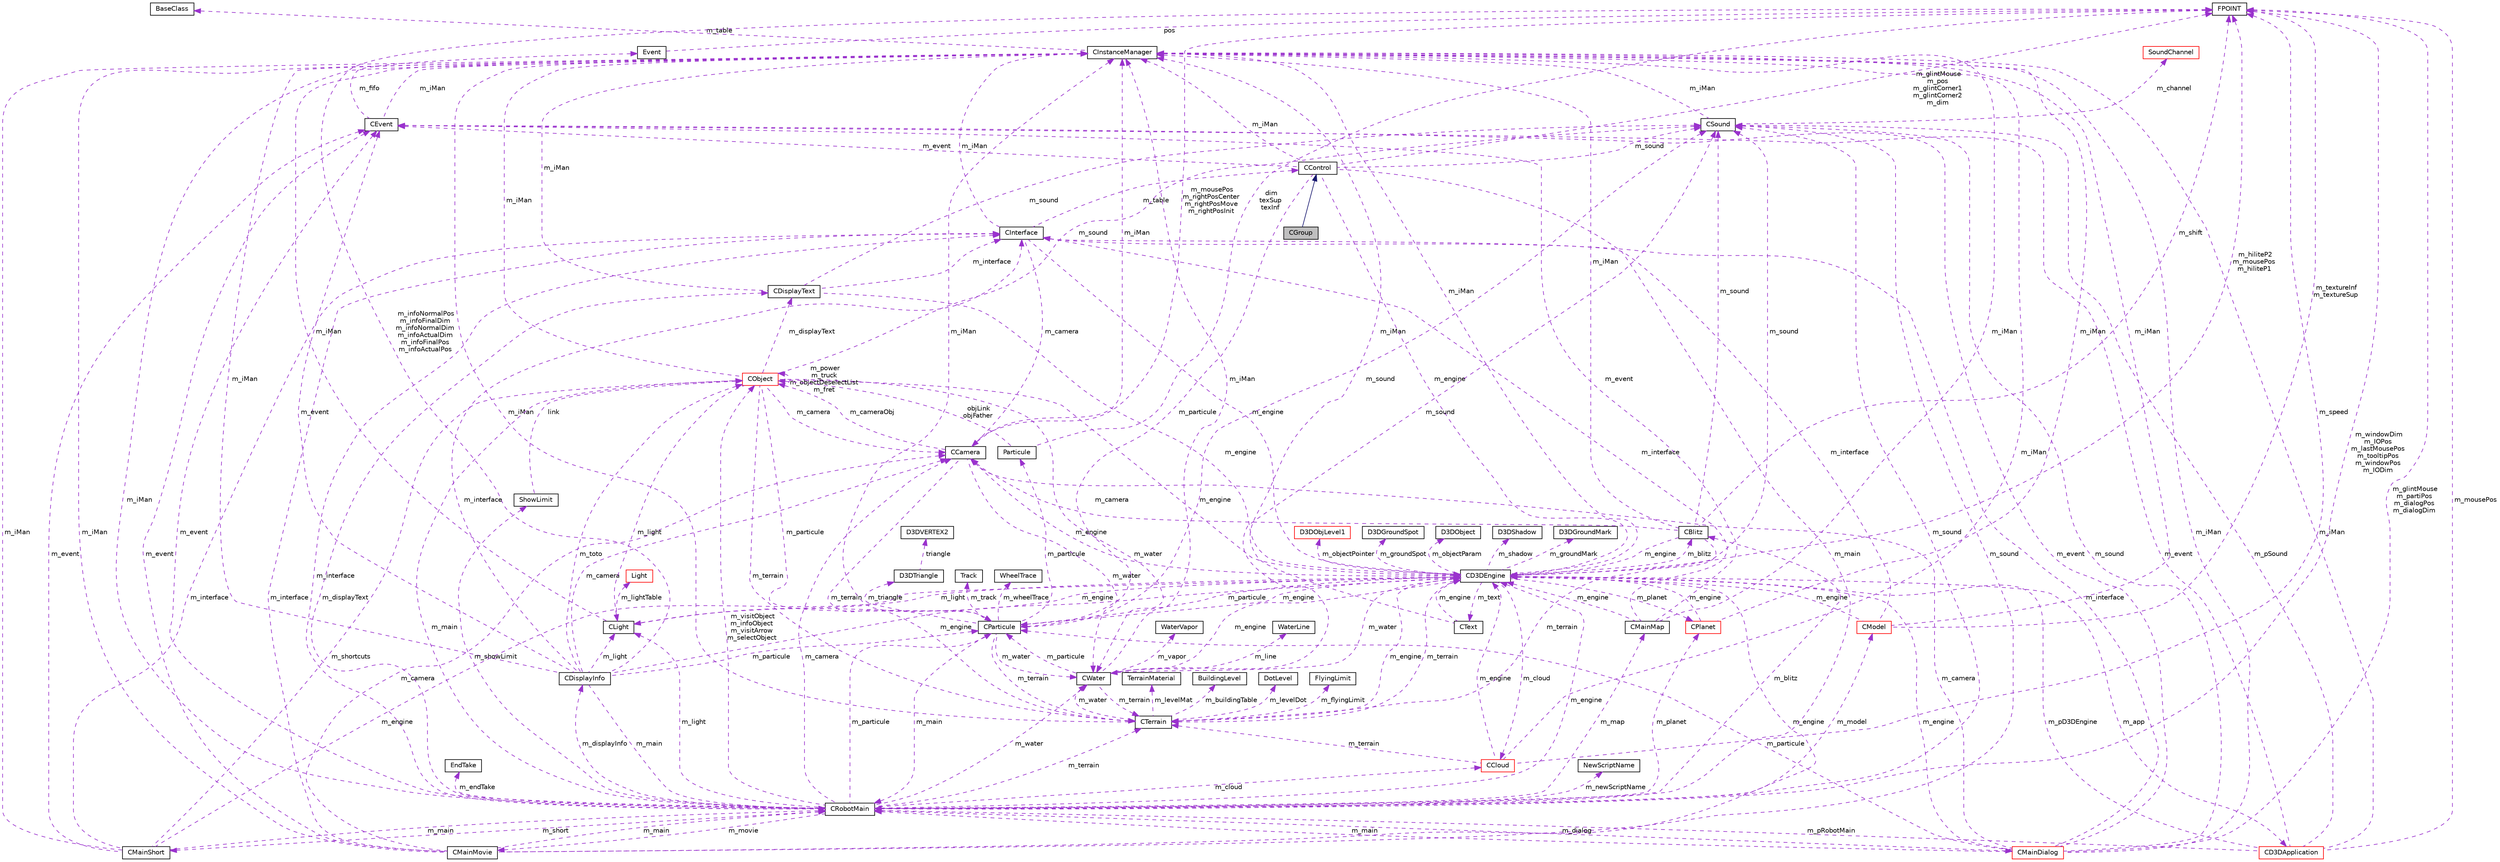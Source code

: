 digraph G
{
  edge [fontname="Helvetica",fontsize="10",labelfontname="Helvetica",labelfontsize="10"];
  node [fontname="Helvetica",fontsize="10",shape=record];
  Node1 [label="CGroup",height=0.2,width=0.4,color="black", fillcolor="grey75", style="filled" fontcolor="black"];
  Node2 -> Node1 [dir="back",color="midnightblue",fontsize="10",style="solid",fontname="Helvetica"];
  Node2 [label="CControl",height=0.2,width=0.4,color="black", fillcolor="white", style="filled",URL="$class_c_control.html"];
  Node3 -> Node2 [dir="back",color="darkorchid3",fontsize="10",style="dashed",label=" m_particule" ,fontname="Helvetica"];
  Node3 [label="CParticule",height=0.2,width=0.4,color="black", fillcolor="white", style="filled",URL="$class_c_particule.html"];
  Node4 -> Node3 [dir="back",color="darkorchid3",fontsize="10",style="dashed",label=" m_water" ,fontname="Helvetica"];
  Node4 [label="CWater",height=0.2,width=0.4,color="black", fillcolor="white", style="filled",URL="$class_c_water.html"];
  Node3 -> Node4 [dir="back",color="darkorchid3",fontsize="10",style="dashed",label=" m_particule" ,fontname="Helvetica"];
  Node5 -> Node4 [dir="back",color="darkorchid3",fontsize="10",style="dashed",label=" m_iMan" ,fontname="Helvetica"];
  Node5 [label="CInstanceManager",height=0.2,width=0.4,color="black", fillcolor="white", style="filled",URL="$class_c_instance_manager.html"];
  Node6 -> Node5 [dir="back",color="darkorchid3",fontsize="10",style="dashed",label=" m_table" ,fontname="Helvetica"];
  Node6 [label="BaseClass",height=0.2,width=0.4,color="black", fillcolor="white", style="filled",URL="$struct_base_class.html"];
  Node7 -> Node4 [dir="back",color="darkorchid3",fontsize="10",style="dashed",label=" m_terrain" ,fontname="Helvetica"];
  Node7 [label="CTerrain",height=0.2,width=0.4,color="black", fillcolor="white", style="filled",URL="$class_c_terrain.html"];
  Node8 -> Node7 [dir="back",color="darkorchid3",fontsize="10",style="dashed",label=" m_levelMat" ,fontname="Helvetica"];
  Node8 [label="TerrainMaterial",height=0.2,width=0.4,color="black", fillcolor="white", style="filled",URL="$struct_terrain_material.html"];
  Node4 -> Node7 [dir="back",color="darkorchid3",fontsize="10",style="dashed",label=" m_water" ,fontname="Helvetica"];
  Node9 -> Node7 [dir="back",color="darkorchid3",fontsize="10",style="dashed",label=" m_buildingTable" ,fontname="Helvetica"];
  Node9 [label="BuildingLevel",height=0.2,width=0.4,color="black", fillcolor="white", style="filled",URL="$struct_building_level.html"];
  Node5 -> Node7 [dir="back",color="darkorchid3",fontsize="10",style="dashed",label=" m_iMan" ,fontname="Helvetica"];
  Node10 -> Node7 [dir="back",color="darkorchid3",fontsize="10",style="dashed",label=" m_levelDot" ,fontname="Helvetica"];
  Node10 [label="DotLevel",height=0.2,width=0.4,color="black", fillcolor="white", style="filled",URL="$struct_dot_level.html"];
  Node11 -> Node7 [dir="back",color="darkorchid3",fontsize="10",style="dashed",label=" m_engine" ,fontname="Helvetica"];
  Node11 [label="CD3DEngine",height=0.2,width=0.4,color="black", fillcolor="white", style="filled",URL="$class_c_d3_d_engine.html"];
  Node12 -> Node11 [dir="back",color="darkorchid3",fontsize="10",style="dashed",label=" m_groundMark" ,fontname="Helvetica"];
  Node12 [label="D3DGroundMark",height=0.2,width=0.4,color="black", fillcolor="white", style="filled",URL="$struct_d3_d_ground_mark.html"];
  Node3 -> Node11 [dir="back",color="darkorchid3",fontsize="10",style="dashed",label=" m_particule" ,fontname="Helvetica"];
  Node4 -> Node11 [dir="back",color="darkorchid3",fontsize="10",style="dashed",label=" m_water" ,fontname="Helvetica"];
  Node13 -> Node11 [dir="back",color="darkorchid3",fontsize="10",style="dashed",label=" m_blitz" ,fontname="Helvetica"];
  Node13 [label="CBlitz",height=0.2,width=0.4,color="black", fillcolor="white", style="filled",URL="$class_c_blitz.html"];
  Node14 -> Node13 [dir="back",color="darkorchid3",fontsize="10",style="dashed",label=" m_camera" ,fontname="Helvetica"];
  Node14 [label="CCamera",height=0.2,width=0.4,color="black", fillcolor="white", style="filled",URL="$class_c_camera.html"];
  Node4 -> Node14 [dir="back",color="darkorchid3",fontsize="10",style="dashed",label=" m_water" ,fontname="Helvetica"];
  Node5 -> Node14 [dir="back",color="darkorchid3",fontsize="10",style="dashed",label=" m_iMan" ,fontname="Helvetica"];
  Node7 -> Node14 [dir="back",color="darkorchid3",fontsize="10",style="dashed",label=" m_terrain" ,fontname="Helvetica"];
  Node15 -> Node14 [dir="back",color="darkorchid3",fontsize="10",style="dashed",label=" m_mousePos\nm_rightPosCenter\nm_rightPosMove\nm_rightPosInit" ,fontname="Helvetica"];
  Node15 [label="FPOINT",height=0.2,width=0.4,color="black", fillcolor="white", style="filled",URL="$struct_f_p_o_i_n_t.html"];
  Node16 -> Node14 [dir="back",color="darkorchid3",fontsize="10",style="dashed",label=" m_cameraObj" ,fontname="Helvetica"];
  Node16 [label="CObject",height=0.2,width=0.4,color="red", fillcolor="white", style="filled",URL="$class_c_object.html"];
  Node3 -> Node16 [dir="back",color="darkorchid3",fontsize="10",style="dashed",label=" m_particule" ,fontname="Helvetica"];
  Node4 -> Node16 [dir="back",color="darkorchid3",fontsize="10",style="dashed",label=" m_water" ,fontname="Helvetica"];
  Node17 -> Node16 [dir="back",color="darkorchid3",fontsize="10",style="dashed",label=" m_light" ,fontname="Helvetica"];
  Node17 [label="CLight",height=0.2,width=0.4,color="black", fillcolor="white", style="filled",URL="$class_c_light.html"];
  Node18 -> Node17 [dir="back",color="darkorchid3",fontsize="10",style="dashed",label=" m_lightTable" ,fontname="Helvetica"];
  Node18 [label="Light",height=0.2,width=0.4,color="red", fillcolor="white", style="filled",URL="$struct_light.html"];
  Node5 -> Node17 [dir="back",color="darkorchid3",fontsize="10",style="dashed",label=" m_iMan" ,fontname="Helvetica"];
  Node11 -> Node17 [dir="back",color="darkorchid3",fontsize="10",style="dashed",label=" m_engine" ,fontname="Helvetica"];
  Node14 -> Node16 [dir="back",color="darkorchid3",fontsize="10",style="dashed",label=" m_camera" ,fontname="Helvetica"];
  Node19 -> Node16 [dir="back",color="darkorchid3",fontsize="10",style="dashed",label=" m_displayText" ,fontname="Helvetica"];
  Node19 [label="CDisplayText",height=0.2,width=0.4,color="black", fillcolor="white", style="filled",URL="$class_c_display_text.html"];
  Node20 -> Node19 [dir="back",color="darkorchid3",fontsize="10",style="dashed",label=" m_interface" ,fontname="Helvetica"];
  Node20 [label="CInterface",height=0.2,width=0.4,color="black", fillcolor="white", style="filled",URL="$class_c_interface.html"];
  Node2 -> Node20 [dir="back",color="darkorchid3",fontsize="10",style="dashed",label=" m_table" ,fontname="Helvetica"];
  Node14 -> Node20 [dir="back",color="darkorchid3",fontsize="10",style="dashed",label=" m_camera" ,fontname="Helvetica"];
  Node5 -> Node20 [dir="back",color="darkorchid3",fontsize="10",style="dashed",label=" m_iMan" ,fontname="Helvetica"];
  Node11 -> Node20 [dir="back",color="darkorchid3",fontsize="10",style="dashed",label=" m_engine" ,fontname="Helvetica"];
  Node5 -> Node19 [dir="back",color="darkorchid3",fontsize="10",style="dashed",label=" m_iMan" ,fontname="Helvetica"];
  Node21 -> Node19 [dir="back",color="darkorchid3",fontsize="10",style="dashed",label=" m_sound" ,fontname="Helvetica"];
  Node21 [label="CSound",height=0.2,width=0.4,color="black", fillcolor="white", style="filled",URL="$class_c_sound.html"];
  Node5 -> Node21 [dir="back",color="darkorchid3",fontsize="10",style="dashed",label=" m_iMan" ,fontname="Helvetica"];
  Node22 -> Node21 [dir="back",color="darkorchid3",fontsize="10",style="dashed",label=" m_channel" ,fontname="Helvetica"];
  Node22 [label="SoundChannel",height=0.2,width=0.4,color="red", fillcolor="white", style="filled",URL="$struct_sound_channel.html"];
  Node11 -> Node19 [dir="back",color="darkorchid3",fontsize="10",style="dashed",label=" m_engine" ,fontname="Helvetica"];
  Node23 -> Node16 [dir="back",color="darkorchid3",fontsize="10",style="dashed",label=" m_main" ,fontname="Helvetica"];
  Node23 [label="CRobotMain",height=0.2,width=0.4,color="black", fillcolor="white", style="filled",URL="$class_c_robot_main.html"];
  Node3 -> Node23 [dir="back",color="darkorchid3",fontsize="10",style="dashed",label=" m_particule" ,fontname="Helvetica"];
  Node4 -> Node23 [dir="back",color="darkorchid3",fontsize="10",style="dashed",label=" m_water" ,fontname="Helvetica"];
  Node24 -> Node23 [dir="back",color="darkorchid3",fontsize="10",style="dashed",label=" m_showLimit" ,fontname="Helvetica"];
  Node24 [label="ShowLimit",height=0.2,width=0.4,color="black", fillcolor="white", style="filled",URL="$struct_show_limit.html"];
  Node16 -> Node24 [dir="back",color="darkorchid3",fontsize="10",style="dashed",label=" link" ,fontname="Helvetica"];
  Node17 -> Node23 [dir="back",color="darkorchid3",fontsize="10",style="dashed",label=" m_light" ,fontname="Helvetica"];
  Node13 -> Node23 [dir="back",color="darkorchid3",fontsize="10",style="dashed",label=" m_blitz" ,fontname="Helvetica"];
  Node25 -> Node23 [dir="back",color="darkorchid3",fontsize="10",style="dashed",label=" m_cloud" ,fontname="Helvetica"];
  Node25 [label="CCloud",height=0.2,width=0.4,color="red", fillcolor="white", style="filled",URL="$class_c_cloud.html"];
  Node5 -> Node25 [dir="back",color="darkorchid3",fontsize="10",style="dashed",label=" m_iMan" ,fontname="Helvetica"];
  Node7 -> Node25 [dir="back",color="darkorchid3",fontsize="10",style="dashed",label=" m_terrain" ,fontname="Helvetica"];
  Node15 -> Node25 [dir="back",color="darkorchid3",fontsize="10",style="dashed",label=" m_speed" ,fontname="Helvetica"];
  Node11 -> Node25 [dir="back",color="darkorchid3",fontsize="10",style="dashed",label=" m_engine" ,fontname="Helvetica"];
  Node26 -> Node23 [dir="back",color="darkorchid3",fontsize="10",style="dashed",label=" m_dialog" ,fontname="Helvetica"];
  Node26 [label="CMainDialog",height=0.2,width=0.4,color="red", fillcolor="white", style="filled",URL="$class_c_main_dialog.html"];
  Node3 -> Node26 [dir="back",color="darkorchid3",fontsize="10",style="dashed",label=" m_particule" ,fontname="Helvetica"];
  Node14 -> Node26 [dir="back",color="darkorchid3",fontsize="10",style="dashed",label=" m_camera" ,fontname="Helvetica"];
  Node20 -> Node26 [dir="back",color="darkorchid3",fontsize="10",style="dashed",label=" m_interface" ,fontname="Helvetica"];
  Node23 -> Node26 [dir="back",color="darkorchid3",fontsize="10",style="dashed",label=" m_main" ,fontname="Helvetica"];
  Node5 -> Node26 [dir="back",color="darkorchid3",fontsize="10",style="dashed",label=" m_iMan" ,fontname="Helvetica"];
  Node27 -> Node26 [dir="back",color="darkorchid3",fontsize="10",style="dashed",label=" m_event" ,fontname="Helvetica"];
  Node27 [label="CEvent",height=0.2,width=0.4,color="black", fillcolor="white", style="filled",URL="$class_c_event.html"];
  Node5 -> Node27 [dir="back",color="darkorchid3",fontsize="10",style="dashed",label=" m_iMan" ,fontname="Helvetica"];
  Node28 -> Node27 [dir="back",color="darkorchid3",fontsize="10",style="dashed",label=" m_fifo" ,fontname="Helvetica"];
  Node28 [label="Event",height=0.2,width=0.4,color="black", fillcolor="white", style="filled",URL="$struct_event.html"];
  Node15 -> Node28 [dir="back",color="darkorchid3",fontsize="10",style="dashed",label=" pos" ,fontname="Helvetica"];
  Node15 -> Node26 [dir="back",color="darkorchid3",fontsize="10",style="dashed",label=" m_glintMouse\nm_partiPos\nm_dialogPos\nm_dialogDim" ,fontname="Helvetica"];
  Node21 -> Node26 [dir="back",color="darkorchid3",fontsize="10",style="dashed",label=" m_sound" ,fontname="Helvetica"];
  Node11 -> Node26 [dir="back",color="darkorchid3",fontsize="10",style="dashed",label=" m_engine" ,fontname="Helvetica"];
  Node14 -> Node23 [dir="back",color="darkorchid3",fontsize="10",style="dashed",label=" m_camera" ,fontname="Helvetica"];
  Node29 -> Node23 [dir="back",color="darkorchid3",fontsize="10",style="dashed",label=" m_movie" ,fontname="Helvetica"];
  Node29 [label="CMainMovie",height=0.2,width=0.4,color="black", fillcolor="white", style="filled",URL="$class_c_main_movie.html"];
  Node14 -> Node29 [dir="back",color="darkorchid3",fontsize="10",style="dashed",label=" m_camera" ,fontname="Helvetica"];
  Node23 -> Node29 [dir="back",color="darkorchid3",fontsize="10",style="dashed",label=" m_main" ,fontname="Helvetica"];
  Node20 -> Node29 [dir="back",color="darkorchid3",fontsize="10",style="dashed",label=" m_interface" ,fontname="Helvetica"];
  Node5 -> Node29 [dir="back",color="darkorchid3",fontsize="10",style="dashed",label=" m_iMan" ,fontname="Helvetica"];
  Node27 -> Node29 [dir="back",color="darkorchid3",fontsize="10",style="dashed",label=" m_event" ,fontname="Helvetica"];
  Node21 -> Node29 [dir="back",color="darkorchid3",fontsize="10",style="dashed",label=" m_sound" ,fontname="Helvetica"];
  Node11 -> Node29 [dir="back",color="darkorchid3",fontsize="10",style="dashed",label=" m_engine" ,fontname="Helvetica"];
  Node19 -> Node23 [dir="back",color="darkorchid3",fontsize="10",style="dashed",label=" m_displayText" ,fontname="Helvetica"];
  Node20 -> Node23 [dir="back",color="darkorchid3",fontsize="10",style="dashed",label=" m_interface" ,fontname="Helvetica"];
  Node30 -> Node23 [dir="back",color="darkorchid3",fontsize="10",style="dashed",label=" m_model" ,fontname="Helvetica"];
  Node30 [label="CModel",height=0.2,width=0.4,color="red", fillcolor="white", style="filled",URL="$class_c_model.html"];
  Node20 -> Node30 [dir="back",color="darkorchid3",fontsize="10",style="dashed",label=" m_interface" ,fontname="Helvetica"];
  Node5 -> Node30 [dir="back",color="darkorchid3",fontsize="10",style="dashed",label=" m_iMan" ,fontname="Helvetica"];
  Node15 -> Node30 [dir="back",color="darkorchid3",fontsize="10",style="dashed",label=" m_textureInf\nm_textureSup" ,fontname="Helvetica"];
  Node11 -> Node30 [dir="back",color="darkorchid3",fontsize="10",style="dashed",label=" m_engine" ,fontname="Helvetica"];
  Node5 -> Node23 [dir="back",color="darkorchid3",fontsize="10",style="dashed",label=" m_iMan" ,fontname="Helvetica"];
  Node31 -> Node23 [dir="back",color="darkorchid3",fontsize="10",style="dashed",label=" m_newScriptName" ,fontname="Helvetica"];
  Node31 [label="NewScriptName",height=0.2,width=0.4,color="black", fillcolor="white", style="filled",URL="$struct_new_script_name.html"];
  Node27 -> Node23 [dir="back",color="darkorchid3",fontsize="10",style="dashed",label=" m_event" ,fontname="Helvetica"];
  Node7 -> Node23 [dir="back",color="darkorchid3",fontsize="10",style="dashed",label=" m_terrain" ,fontname="Helvetica"];
  Node15 -> Node23 [dir="back",color="darkorchid3",fontsize="10",style="dashed",label=" m_windowDim\nm_IOPos\nm_lastMousePos\nm_tooltipPos\nm_windowPos\nm_IODim" ,fontname="Helvetica"];
  Node32 -> Node23 [dir="back",color="darkorchid3",fontsize="10",style="dashed",label=" m_short" ,fontname="Helvetica"];
  Node32 [label="CMainShort",height=0.2,width=0.4,color="black", fillcolor="white", style="filled",URL="$class_c_main_short.html"];
  Node23 -> Node32 [dir="back",color="darkorchid3",fontsize="10",style="dashed",label=" m_main" ,fontname="Helvetica"];
  Node20 -> Node32 [dir="back",color="darkorchid3",fontsize="10",style="dashed",label=" m_interface" ,fontname="Helvetica"];
  Node5 -> Node32 [dir="back",color="darkorchid3",fontsize="10",style="dashed",label=" m_iMan" ,fontname="Helvetica"];
  Node27 -> Node32 [dir="back",color="darkorchid3",fontsize="10",style="dashed",label=" m_event" ,fontname="Helvetica"];
  Node16 -> Node32 [dir="back",color="darkorchid3",fontsize="10",style="dashed",label=" m_shortcuts" ,fontname="Helvetica"];
  Node11 -> Node32 [dir="back",color="darkorchid3",fontsize="10",style="dashed",label=" m_engine" ,fontname="Helvetica"];
  Node21 -> Node23 [dir="back",color="darkorchid3",fontsize="10",style="dashed",label=" m_sound" ,fontname="Helvetica"];
  Node33 -> Node23 [dir="back",color="darkorchid3",fontsize="10",style="dashed",label=" m_planet" ,fontname="Helvetica"];
  Node33 [label="CPlanet",height=0.2,width=0.4,color="red", fillcolor="white", style="filled",URL="$class_c_planet.html"];
  Node5 -> Node33 [dir="back",color="darkorchid3",fontsize="10",style="dashed",label=" m_iMan" ,fontname="Helvetica"];
  Node11 -> Node33 [dir="back",color="darkorchid3",fontsize="10",style="dashed",label=" m_engine" ,fontname="Helvetica"];
  Node16 -> Node23 [dir="back",color="darkorchid3",fontsize="10",style="dashed",label=" m_visitObject\nm_infoObject\nm_visitArrow\nm_selectObject" ,fontname="Helvetica"];
  Node11 -> Node23 [dir="back",color="darkorchid3",fontsize="10",style="dashed",label=" m_engine" ,fontname="Helvetica"];
  Node34 -> Node23 [dir="back",color="darkorchid3",fontsize="10",style="dashed",label=" m_endTake" ,fontname="Helvetica"];
  Node34 [label="EndTake",height=0.2,width=0.4,color="black", fillcolor="white", style="filled",URL="$struct_end_take.html"];
  Node35 -> Node23 [dir="back",color="darkorchid3",fontsize="10",style="dashed",label=" m_displayInfo" ,fontname="Helvetica"];
  Node35 [label="CDisplayInfo",height=0.2,width=0.4,color="black", fillcolor="white", style="filled",URL="$class_c_display_info.html"];
  Node3 -> Node35 [dir="back",color="darkorchid3",fontsize="10",style="dashed",label=" m_particule" ,fontname="Helvetica"];
  Node17 -> Node35 [dir="back",color="darkorchid3",fontsize="10",style="dashed",label=" m_light" ,fontname="Helvetica"];
  Node14 -> Node35 [dir="back",color="darkorchid3",fontsize="10",style="dashed",label=" m_camera" ,fontname="Helvetica"];
  Node20 -> Node35 [dir="back",color="darkorchid3",fontsize="10",style="dashed",label=" m_interface" ,fontname="Helvetica"];
  Node23 -> Node35 [dir="back",color="darkorchid3",fontsize="10",style="dashed",label=" m_main" ,fontname="Helvetica"];
  Node5 -> Node35 [dir="back",color="darkorchid3",fontsize="10",style="dashed",label=" m_iMan" ,fontname="Helvetica"];
  Node27 -> Node35 [dir="back",color="darkorchid3",fontsize="10",style="dashed",label=" m_event" ,fontname="Helvetica"];
  Node15 -> Node35 [dir="back",color="darkorchid3",fontsize="10",style="dashed",label=" m_infoNormalPos\nm_infoFinalDim\nm_infoNormalDim\nm_infoActualDim\nm_infoFinalPos\nm_infoActualPos" ,fontname="Helvetica"];
  Node16 -> Node35 [dir="back",color="darkorchid3",fontsize="10",style="dashed",label=" m_toto" ,fontname="Helvetica"];
  Node11 -> Node35 [dir="back",color="darkorchid3",fontsize="10",style="dashed",label=" m_engine" ,fontname="Helvetica"];
  Node36 -> Node23 [dir="back",color="darkorchid3",fontsize="10",style="dashed",label=" m_map" ,fontname="Helvetica"];
  Node36 [label="CMainMap",height=0.2,width=0.4,color="black", fillcolor="white", style="filled",URL="$class_c_main_map.html"];
  Node20 -> Node36 [dir="back",color="darkorchid3",fontsize="10",style="dashed",label=" m_interface" ,fontname="Helvetica"];
  Node5 -> Node36 [dir="back",color="darkorchid3",fontsize="10",style="dashed",label=" m_iMan" ,fontname="Helvetica"];
  Node27 -> Node36 [dir="back",color="darkorchid3",fontsize="10",style="dashed",label=" m_event" ,fontname="Helvetica"];
  Node11 -> Node36 [dir="back",color="darkorchid3",fontsize="10",style="dashed",label=" m_engine" ,fontname="Helvetica"];
  Node5 -> Node16 [dir="back",color="darkorchid3",fontsize="10",style="dashed",label=" m_iMan" ,fontname="Helvetica"];
  Node7 -> Node16 [dir="back",color="darkorchid3",fontsize="10",style="dashed",label=" m_terrain" ,fontname="Helvetica"];
  Node21 -> Node16 [dir="back",color="darkorchid3",fontsize="10",style="dashed",label=" m_sound" ,fontname="Helvetica"];
  Node16 -> Node16 [dir="back",color="darkorchid3",fontsize="10",style="dashed",label=" m_power\nm_truck\nm_objectDeselectList\nm_fret" ,fontname="Helvetica"];
  Node11 -> Node16 [dir="back",color="darkorchid3",fontsize="10",style="dashed",label=" m_engine" ,fontname="Helvetica"];
  Node11 -> Node14 [dir="back",color="darkorchid3",fontsize="10",style="dashed",label=" m_engine" ,fontname="Helvetica"];
  Node5 -> Node13 [dir="back",color="darkorchid3",fontsize="10",style="dashed",label=" m_iMan" ,fontname="Helvetica"];
  Node7 -> Node13 [dir="back",color="darkorchid3",fontsize="10",style="dashed",label=" m_terrain" ,fontname="Helvetica"];
  Node15 -> Node13 [dir="back",color="darkorchid3",fontsize="10",style="dashed",label=" m_shift" ,fontname="Helvetica"];
  Node21 -> Node13 [dir="back",color="darkorchid3",fontsize="10",style="dashed",label=" m_sound" ,fontname="Helvetica"];
  Node11 -> Node13 [dir="back",color="darkorchid3",fontsize="10",style="dashed",label=" m_engine" ,fontname="Helvetica"];
  Node17 -> Node11 [dir="back",color="darkorchid3",fontsize="10",style="dashed",label=" m_light" ,fontname="Helvetica"];
  Node37 -> Node11 [dir="back",color="darkorchid3",fontsize="10",style="dashed",label=" m_objectPointer" ,fontname="Helvetica"];
  Node37 [label="D3DObjLevel1",height=0.2,width=0.4,color="red", fillcolor="white", style="filled",URL="$struct_d3_d_obj_level1.html"];
  Node25 -> Node11 [dir="back",color="darkorchid3",fontsize="10",style="dashed",label=" m_cloud" ,fontname="Helvetica"];
  Node38 -> Node11 [dir="back",color="darkorchid3",fontsize="10",style="dashed",label=" m_groundSpot" ,fontname="Helvetica"];
  Node38 [label="D3DGroundSpot",height=0.2,width=0.4,color="black", fillcolor="white", style="filled",URL="$struct_d3_d_ground_spot.html"];
  Node5 -> Node11 [dir="back",color="darkorchid3",fontsize="10",style="dashed",label=" m_iMan" ,fontname="Helvetica"];
  Node7 -> Node11 [dir="back",color="darkorchid3",fontsize="10",style="dashed",label=" m_terrain" ,fontname="Helvetica"];
  Node39 -> Node11 [dir="back",color="darkorchid3",fontsize="10",style="dashed",label=" m_app" ,fontname="Helvetica"];
  Node39 [label="CD3DApplication",height=0.2,width=0.4,color="red", fillcolor="white", style="filled",URL="$class_c_d3_d_application.html"];
  Node23 -> Node39 [dir="back",color="darkorchid3",fontsize="10",style="dashed",label=" m_pRobotMain" ,fontname="Helvetica"];
  Node5 -> Node39 [dir="back",color="darkorchid3",fontsize="10",style="dashed",label=" m_iMan" ,fontname="Helvetica"];
  Node27 -> Node39 [dir="back",color="darkorchid3",fontsize="10",style="dashed",label=" m_event" ,fontname="Helvetica"];
  Node15 -> Node39 [dir="back",color="darkorchid3",fontsize="10",style="dashed",label=" m_mousePos" ,fontname="Helvetica"];
  Node21 -> Node39 [dir="back",color="darkorchid3",fontsize="10",style="dashed",label=" m_pSound" ,fontname="Helvetica"];
  Node11 -> Node39 [dir="back",color="darkorchid3",fontsize="10",style="dashed",label=" m_pD3DEngine" ,fontname="Helvetica"];
  Node15 -> Node11 [dir="back",color="darkorchid3",fontsize="10",style="dashed",label=" m_hiliteP2\nm_mousePos\nm_hiliteP1" ,fontname="Helvetica"];
  Node40 -> Node11 [dir="back",color="darkorchid3",fontsize="10",style="dashed",label=" m_objectParam" ,fontname="Helvetica"];
  Node40 [label="D3DObject",height=0.2,width=0.4,color="black", fillcolor="white", style="filled",URL="$struct_d3_d_object.html"];
  Node21 -> Node11 [dir="back",color="darkorchid3",fontsize="10",style="dashed",label=" m_sound" ,fontname="Helvetica"];
  Node33 -> Node11 [dir="back",color="darkorchid3",fontsize="10",style="dashed",label=" m_planet" ,fontname="Helvetica"];
  Node41 -> Node11 [dir="back",color="darkorchid3",fontsize="10",style="dashed",label=" m_text" ,fontname="Helvetica"];
  Node41 [label="CText",height=0.2,width=0.4,color="black", fillcolor="white", style="filled",URL="$class_c_text.html"];
  Node5 -> Node41 [dir="back",color="darkorchid3",fontsize="10",style="dashed",label=" m_iMan" ,fontname="Helvetica"];
  Node11 -> Node41 [dir="back",color="darkorchid3",fontsize="10",style="dashed",label=" m_engine" ,fontname="Helvetica"];
  Node42 -> Node11 [dir="back",color="darkorchid3",fontsize="10",style="dashed",label=" m_shadow" ,fontname="Helvetica"];
  Node42 [label="D3DShadow",height=0.2,width=0.4,color="black", fillcolor="white", style="filled",URL="$struct_d3_d_shadow.html"];
  Node43 -> Node7 [dir="back",color="darkorchid3",fontsize="10",style="dashed",label=" m_flyingLimit" ,fontname="Helvetica"];
  Node43 [label="FlyingLimit",height=0.2,width=0.4,color="black", fillcolor="white", style="filled",URL="$struct_flying_limit.html"];
  Node44 -> Node4 [dir="back",color="darkorchid3",fontsize="10",style="dashed",label=" m_line" ,fontname="Helvetica"];
  Node44 [label="WaterLine",height=0.2,width=0.4,color="black", fillcolor="white", style="filled",URL="$struct_water_line.html"];
  Node21 -> Node4 [dir="back",color="darkorchid3",fontsize="10",style="dashed",label=" m_sound" ,fontname="Helvetica"];
  Node45 -> Node4 [dir="back",color="darkorchid3",fontsize="10",style="dashed",label=" m_vapor" ,fontname="Helvetica"];
  Node45 [label="WaterVapor",height=0.2,width=0.4,color="black", fillcolor="white", style="filled",URL="$struct_water_vapor.html"];
  Node11 -> Node4 [dir="back",color="darkorchid3",fontsize="10",style="dashed",label=" m_engine" ,fontname="Helvetica"];
  Node23 -> Node3 [dir="back",color="darkorchid3",fontsize="10",style="dashed",label=" m_main" ,fontname="Helvetica"];
  Node5 -> Node3 [dir="back",color="darkorchid3",fontsize="10",style="dashed",label=" m_iMan" ,fontname="Helvetica"];
  Node46 -> Node3 [dir="back",color="darkorchid3",fontsize="10",style="dashed",label=" m_track" ,fontname="Helvetica"];
  Node46 [label="Track",height=0.2,width=0.4,color="black", fillcolor="white", style="filled",URL="$struct_track.html"];
  Node47 -> Node3 [dir="back",color="darkorchid3",fontsize="10",style="dashed",label=" m_particule" ,fontname="Helvetica"];
  Node47 [label="Particule",height=0.2,width=0.4,color="black", fillcolor="white", style="filled",URL="$struct_particule.html"];
  Node15 -> Node47 [dir="back",color="darkorchid3",fontsize="10",style="dashed",label=" dim\ntexSup\ntexInf" ,fontname="Helvetica"];
  Node16 -> Node47 [dir="back",color="darkorchid3",fontsize="10",style="dashed",label=" objLink\nobjFather" ,fontname="Helvetica"];
  Node7 -> Node3 [dir="back",color="darkorchid3",fontsize="10",style="dashed",label=" m_terrain" ,fontname="Helvetica"];
  Node21 -> Node3 [dir="back",color="darkorchid3",fontsize="10",style="dashed",label=" m_sound" ,fontname="Helvetica"];
  Node48 -> Node3 [dir="back",color="darkorchid3",fontsize="10",style="dashed",label=" m_triangle" ,fontname="Helvetica"];
  Node48 [label="D3DTriangle",height=0.2,width=0.4,color="black", fillcolor="white", style="filled",URL="$struct_d3_d_triangle.html"];
  Node49 -> Node48 [dir="back",color="darkorchid3",fontsize="10",style="dashed",label=" triangle" ,fontname="Helvetica"];
  Node49 [label="D3DVERTEX2",height=0.2,width=0.4,color="black", fillcolor="white", style="filled",URL="$struct_d3_d_v_e_r_t_e_x2.html"];
  Node11 -> Node3 [dir="back",color="darkorchid3",fontsize="10",style="dashed",label=" m_engine" ,fontname="Helvetica"];
  Node50 -> Node3 [dir="back",color="darkorchid3",fontsize="10",style="dashed",label=" m_wheelTrace" ,fontname="Helvetica"];
  Node50 [label="WheelTrace",height=0.2,width=0.4,color="black", fillcolor="white", style="filled",URL="$struct_wheel_trace.html"];
  Node23 -> Node2 [dir="back",color="darkorchid3",fontsize="10",style="dashed",label=" m_main" ,fontname="Helvetica"];
  Node5 -> Node2 [dir="back",color="darkorchid3",fontsize="10",style="dashed",label=" m_iMan" ,fontname="Helvetica"];
  Node27 -> Node2 [dir="back",color="darkorchid3",fontsize="10",style="dashed",label=" m_event" ,fontname="Helvetica"];
  Node15 -> Node2 [dir="back",color="darkorchid3",fontsize="10",style="dashed",label=" m_glintMouse\nm_pos\nm_glintCorner1\nm_glintCorner2\nm_dim" ,fontname="Helvetica"];
  Node21 -> Node2 [dir="back",color="darkorchid3",fontsize="10",style="dashed",label=" m_sound" ,fontname="Helvetica"];
  Node11 -> Node2 [dir="back",color="darkorchid3",fontsize="10",style="dashed",label=" m_engine" ,fontname="Helvetica"];
}
